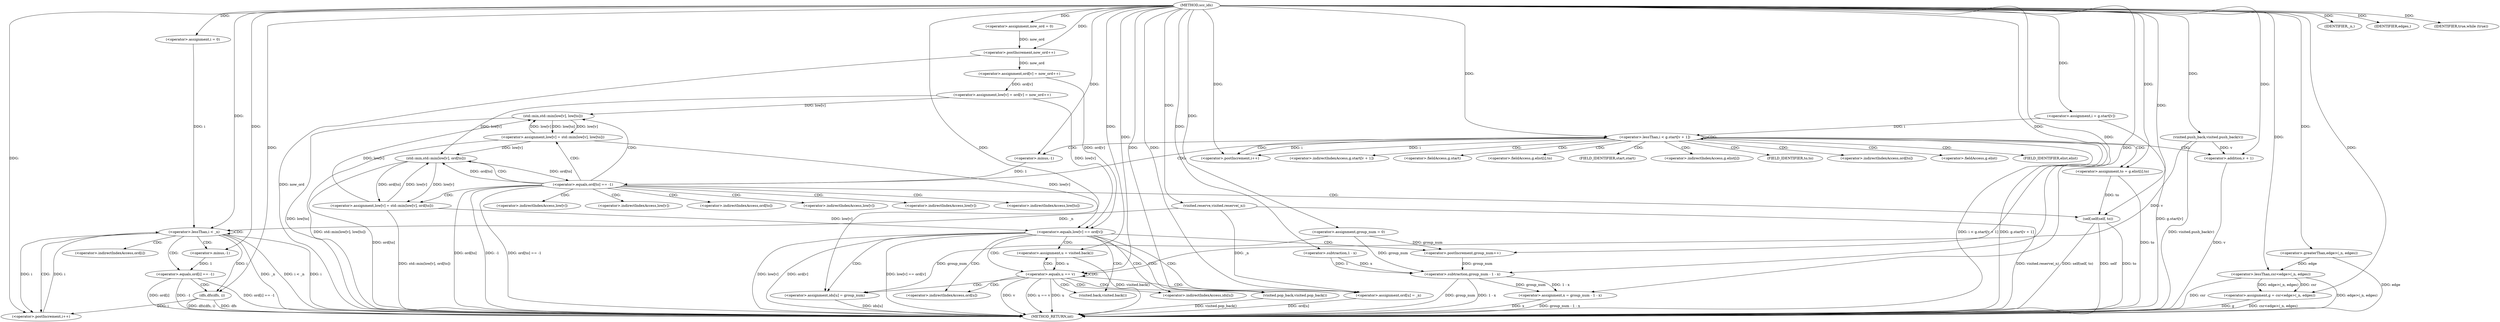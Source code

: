digraph "scc_ids" {  
"1005555" [label = "(METHOD,scc_ids)" ]
"1005725" [label = "(METHOD_RETURN,int)" ]
"1005558" [label = "(<operator>.assignment,g = csr<edge>(_n, edges))" ]
"1005568" [label = "(<operator>.assignment,now_ord = 0)" ]
"1005572" [label = "(<operator>.assignment,group_num = 0)" ]
"1005579" [label = "(visited.reserve,visited.reserve(_n))" ]
"1005582" [label = "(<operator>.assignment,low[v] = ord[v] = now_ord++)" ]
"1005592" [label = "(visited.push_back,visited.push_back(v))" ]
"1005696" [label = "(<operator>.assignment,i = 0)" ]
"1005699" [label = "(<operator>.lessThan,i < _n)" ]
"1005702" [label = "(<operator>.postIncrement,i++)" ]
"1005717" [label = "(<operator>.assignment,x = group_num - 1 - x)" ]
"1005560" [label = "(<operator>.lessThan,csr<edge>(_n, edges))" ]
"1005596" [label = "(<operator>.assignment,i = g.start[v])" ]
"1005603" [label = "(<operator>.lessThan,i < g.start[v + 1])" ]
"1005612" [label = "(<operator>.postIncrement,i++)" ]
"1005661" [label = "(<operator>.equals,low[v] == ord[v])" ]
"1005562" [label = "(<operator>.greaterThan,edge>(_n, edges))" ]
"1005586" [label = "(<operator>.assignment,ord[v] = now_ord++)" ]
"1005616" [label = "(<operator>.assignment,to = g.elist[i].to)" ]
"1005692" [label = "(<operator>.postIncrement,group_num++)" ]
"1005706" [label = "(<operator>.equals,ord[i] == -1)" ]
"1005712" [label = "(dfs,dfs(dfs, i))" ]
"1005719" [label = "(<operator>.subtraction,group_num - 1 - x)" ]
"1005565" [label = "(IDENTIFIER,_n,)" ]
"1005566" [label = "(IDENTIFIER,edges,)" ]
"1005590" [label = "(<operator>.postIncrement,now_ord++)" ]
"1005626" [label = "(<operator>.equals,ord[to] == -1)" ]
"1005670" [label = "(IDENTIFIER,true,while (true))" ]
"1005721" [label = "(<operator>.subtraction,1 - x)" ]
"1005609" [label = "(<operator>.addition,v + 1)" ]
"1005633" [label = "(self,self(self, to))" ]
"1005636" [label = "(<operator>.assignment,low[v] = std::min(low[v], low[to]))" ]
"1005673" [label = "(<operator>.assignment,u = visited.back())" ]
"1005676" [label = "(visited.pop_back,visited.pop_back())" ]
"1005677" [label = "(<operator>.assignment,ord[u] = _n)" ]
"1005682" [label = "(<operator>.assignment,ids[u] = group_num)" ]
"1005710" [label = "(<operator>.minus,-1)" ]
"1005630" [label = "(<operator>.minus,-1)" ]
"1005649" [label = "(<operator>.assignment,low[v] = std::min(low[v], ord[to]))" ]
"1005688" [label = "(<operator>.equals,u == v)" ]
"1005640" [label = "(std::min,std::min(low[v], low[to]))" ]
"1005653" [label = "(std::min,std::min(low[v], ord[to]))" ]
"1005605" [label = "(<operator>.indirectIndexAccess,g.start[v + 1])" ]
"1005606" [label = "(<operator>.fieldAccess,g.start)" ]
"1005618" [label = "(<operator>.fieldAccess,g.elist[i].to)" ]
"1005707" [label = "(<operator>.indirectIndexAccess,ord[i])" ]
"1005608" [label = "(FIELD_IDENTIFIER,start,start)" ]
"1005619" [label = "(<operator>.indirectIndexAccess,g.elist[i])" ]
"1005624" [label = "(FIELD_IDENTIFIER,to,to)" ]
"1005627" [label = "(<operator>.indirectIndexAccess,ord[to])" ]
"1005620" [label = "(<operator>.fieldAccess,g.elist)" ]
"1005637" [label = "(<operator>.indirectIndexAccess,low[v])" ]
"1005675" [label = "(visited.back,visited.back())" ]
"1005678" [label = "(<operator>.indirectIndexAccess,ord[u])" ]
"1005683" [label = "(<operator>.indirectIndexAccess,ids[u])" ]
"1005622" [label = "(FIELD_IDENTIFIER,elist,elist)" ]
"1005641" [label = "(<operator>.indirectIndexAccess,low[v])" ]
"1005644" [label = "(<operator>.indirectIndexAccess,low[to])" ]
"1005650" [label = "(<operator>.indirectIndexAccess,low[v])" ]
"1005654" [label = "(<operator>.indirectIndexAccess,low[v])" ]
"1005657" [label = "(<operator>.indirectIndexAccess,ord[to])" ]
  "1005558" -> "1005725"  [ label = "DDG: g"] 
  "1005560" -> "1005725"  [ label = "DDG: edge>(_n, edges)"] 
  "1005558" -> "1005725"  [ label = "DDG: csr<edge>(_n, edges)"] 
  "1005579" -> "1005725"  [ label = "DDG: visited.reserve(_n)"] 
  "1005590" -> "1005725"  [ label = "DDG: now_ord"] 
  "1005592" -> "1005725"  [ label = "DDG: visited.push_back(v)"] 
  "1005596" -> "1005725"  [ label = "DDG: g.start[v]"] 
  "1005609" -> "1005725"  [ label = "DDG: v"] 
  "1005603" -> "1005725"  [ label = "DDG: g.start[v + 1]"] 
  "1005603" -> "1005725"  [ label = "DDG: i < g.start[v + 1]"] 
  "1005661" -> "1005725"  [ label = "DDG: low[v]"] 
  "1005661" -> "1005725"  [ label = "DDG: ord[v]"] 
  "1005661" -> "1005725"  [ label = "DDG: low[v] == ord[v]"] 
  "1005673" -> "1005725"  [ label = "DDG: visited.back()"] 
  "1005676" -> "1005725"  [ label = "DDG: visited.pop_back()"] 
  "1005677" -> "1005725"  [ label = "DDG: ord[u]"] 
  "1005682" -> "1005725"  [ label = "DDG: ids[u]"] 
  "1005688" -> "1005725"  [ label = "DDG: u"] 
  "1005688" -> "1005725"  [ label = "DDG: v"] 
  "1005688" -> "1005725"  [ label = "DDG: u == v"] 
  "1005699" -> "1005725"  [ label = "DDG: i"] 
  "1005699" -> "1005725"  [ label = "DDG: _n"] 
  "1005699" -> "1005725"  [ label = "DDG: i < _n"] 
  "1005717" -> "1005725"  [ label = "DDG: x"] 
  "1005719" -> "1005725"  [ label = "DDG: group_num"] 
  "1005719" -> "1005725"  [ label = "DDG: 1 - x"] 
  "1005717" -> "1005725"  [ label = "DDG: group_num - 1 - x"] 
  "1005706" -> "1005725"  [ label = "DDG: ord[i]"] 
  "1005706" -> "1005725"  [ label = "DDG: -1"] 
  "1005706" -> "1005725"  [ label = "DDG: ord[i] == -1"] 
  "1005712" -> "1005725"  [ label = "DDG: dfs(dfs, i)"] 
  "1005616" -> "1005725"  [ label = "DDG: to"] 
  "1005626" -> "1005725"  [ label = "DDG: ord[to]"] 
  "1005626" -> "1005725"  [ label = "DDG: -1"] 
  "1005626" -> "1005725"  [ label = "DDG: ord[to] == -1"] 
  "1005653" -> "1005725"  [ label = "DDG: ord[to]"] 
  "1005649" -> "1005725"  [ label = "DDG: std::min(low[v], ord[to])"] 
  "1005633" -> "1005725"  [ label = "DDG: to"] 
  "1005633" -> "1005725"  [ label = "DDG: self(self, to)"] 
  "1005640" -> "1005725"  [ label = "DDG: low[to]"] 
  "1005636" -> "1005725"  [ label = "DDG: std::min(low[v], low[to])"] 
  "1005562" -> "1005725"  [ label = "DDG: edge"] 
  "1005712" -> "1005725"  [ label = "DDG: dfs"] 
  "1005633" -> "1005725"  [ label = "DDG: self"] 
  "1005560" -> "1005725"  [ label = "DDG: csr"] 
  "1005560" -> "1005558"  [ label = "DDG: csr"] 
  "1005560" -> "1005558"  [ label = "DDG: edge>(_n, edges)"] 
  "1005555" -> "1005568"  [ label = "DDG: "] 
  "1005555" -> "1005572"  [ label = "DDG: "] 
  "1005555" -> "1005558"  [ label = "DDG: "] 
  "1005555" -> "1005579"  [ label = "DDG: "] 
  "1005555" -> "1005696"  [ label = "DDG: "] 
  "1005719" -> "1005717"  [ label = "DDG: group_num"] 
  "1005719" -> "1005717"  [ label = "DDG: 1 - x"] 
  "1005555" -> "1005560"  [ label = "DDG: "] 
  "1005562" -> "1005560"  [ label = "DDG: edge"] 
  "1005586" -> "1005582"  [ label = "DDG: ord[v]"] 
  "1005555" -> "1005592"  [ label = "DDG: "] 
  "1005696" -> "1005699"  [ label = "DDG: i"] 
  "1005702" -> "1005699"  [ label = "DDG: i"] 
  "1005555" -> "1005699"  [ label = "DDG: "] 
  "1005579" -> "1005699"  [ label = "DDG: _n"] 
  "1005699" -> "1005702"  [ label = "DDG: i"] 
  "1005712" -> "1005702"  [ label = "DDG: i"] 
  "1005555" -> "1005702"  [ label = "DDG: "] 
  "1005555" -> "1005717"  [ label = "DDG: "] 
  "1005555" -> "1005562"  [ label = "DDG: "] 
  "1005590" -> "1005586"  [ label = "DDG: now_ord"] 
  "1005555" -> "1005596"  [ label = "DDG: "] 
  "1005596" -> "1005603"  [ label = "DDG: i"] 
  "1005612" -> "1005603"  [ label = "DDG: i"] 
  "1005555" -> "1005603"  [ label = "DDG: "] 
  "1005603" -> "1005612"  [ label = "DDG: i"] 
  "1005555" -> "1005612"  [ label = "DDG: "] 
  "1005582" -> "1005661"  [ label = "DDG: low[v]"] 
  "1005649" -> "1005661"  [ label = "DDG: low[v]"] 
  "1005636" -> "1005661"  [ label = "DDG: low[v]"] 
  "1005586" -> "1005661"  [ label = "DDG: ord[v]"] 
  "1005572" -> "1005719"  [ label = "DDG: group_num"] 
  "1005692" -> "1005719"  [ label = "DDG: group_num"] 
  "1005555" -> "1005719"  [ label = "DDG: "] 
  "1005721" -> "1005719"  [ label = "DDG: x"] 
  "1005721" -> "1005719"  [ label = "DDG: 1"] 
  "1005555" -> "1005565"  [ label = "DDG: "] 
  "1005555" -> "1005566"  [ label = "DDG: "] 
  "1005568" -> "1005590"  [ label = "DDG: now_ord"] 
  "1005555" -> "1005590"  [ label = "DDG: "] 
  "1005555" -> "1005616"  [ label = "DDG: "] 
  "1005555" -> "1005670"  [ label = "DDG: "] 
  "1005572" -> "1005692"  [ label = "DDG: group_num"] 
  "1005555" -> "1005692"  [ label = "DDG: "] 
  "1005710" -> "1005706"  [ label = "DDG: 1"] 
  "1005555" -> "1005712"  [ label = "DDG: "] 
  "1005699" -> "1005712"  [ label = "DDG: i"] 
  "1005555" -> "1005721"  [ label = "DDG: "] 
  "1005592" -> "1005609"  [ label = "DDG: v"] 
  "1005555" -> "1005609"  [ label = "DDG: "] 
  "1005653" -> "1005626"  [ label = "DDG: ord[to]"] 
  "1005630" -> "1005626"  [ label = "DDG: 1"] 
  "1005640" -> "1005636"  [ label = "DDG: low[v]"] 
  "1005640" -> "1005636"  [ label = "DDG: low[to]"] 
  "1005555" -> "1005673"  [ label = "DDG: "] 
  "1005555" -> "1005676"  [ label = "DDG: "] 
  "1005579" -> "1005677"  [ label = "DDG: _n"] 
  "1005555" -> "1005677"  [ label = "DDG: "] 
  "1005572" -> "1005682"  [ label = "DDG: group_num"] 
  "1005555" -> "1005682"  [ label = "DDG: "] 
  "1005555" -> "1005710"  [ label = "DDG: "] 
  "1005555" -> "1005630"  [ label = "DDG: "] 
  "1005555" -> "1005633"  [ label = "DDG: "] 
  "1005616" -> "1005633"  [ label = "DDG: to"] 
  "1005653" -> "1005649"  [ label = "DDG: ord[to]"] 
  "1005653" -> "1005649"  [ label = "DDG: low[v]"] 
  "1005582" -> "1005640"  [ label = "DDG: low[v]"] 
  "1005649" -> "1005640"  [ label = "DDG: low[v]"] 
  "1005636" -> "1005640"  [ label = "DDG: low[v]"] 
  "1005673" -> "1005688"  [ label = "DDG: u"] 
  "1005555" -> "1005688"  [ label = "DDG: "] 
  "1005592" -> "1005688"  [ label = "DDG: v"] 
  "1005582" -> "1005653"  [ label = "DDG: low[v]"] 
  "1005649" -> "1005653"  [ label = "DDG: low[v]"] 
  "1005636" -> "1005653"  [ label = "DDG: low[v]"] 
  "1005626" -> "1005653"  [ label = "DDG: ord[to]"] 
  "1005699" -> "1005710"  [ label = "CDG: "] 
  "1005699" -> "1005699"  [ label = "CDG: "] 
  "1005699" -> "1005707"  [ label = "CDG: "] 
  "1005699" -> "1005706"  [ label = "CDG: "] 
  "1005699" -> "1005702"  [ label = "CDG: "] 
  "1005603" -> "1005616"  [ label = "CDG: "] 
  "1005603" -> "1005627"  [ label = "CDG: "] 
  "1005603" -> "1005609"  [ label = "CDG: "] 
  "1005603" -> "1005605"  [ label = "CDG: "] 
  "1005603" -> "1005624"  [ label = "CDG: "] 
  "1005603" -> "1005618"  [ label = "CDG: "] 
  "1005603" -> "1005603"  [ label = "CDG: "] 
  "1005603" -> "1005626"  [ label = "CDG: "] 
  "1005603" -> "1005612"  [ label = "CDG: "] 
  "1005603" -> "1005630"  [ label = "CDG: "] 
  "1005603" -> "1005620"  [ label = "CDG: "] 
  "1005603" -> "1005619"  [ label = "CDG: "] 
  "1005603" -> "1005622"  [ label = "CDG: "] 
  "1005603" -> "1005606"  [ label = "CDG: "] 
  "1005603" -> "1005608"  [ label = "CDG: "] 
  "1005661" -> "1005692"  [ label = "CDG: "] 
  "1005661" -> "1005673"  [ label = "CDG: "] 
  "1005661" -> "1005682"  [ label = "CDG: "] 
  "1005661" -> "1005678"  [ label = "CDG: "] 
  "1005661" -> "1005688"  [ label = "CDG: "] 
  "1005661" -> "1005676"  [ label = "CDG: "] 
  "1005661" -> "1005677"  [ label = "CDG: "] 
  "1005661" -> "1005675"  [ label = "CDG: "] 
  "1005661" -> "1005683"  [ label = "CDG: "] 
  "1005706" -> "1005712"  [ label = "CDG: "] 
  "1005626" -> "1005644"  [ label = "CDG: "] 
  "1005626" -> "1005633"  [ label = "CDG: "] 
  "1005626" -> "1005641"  [ label = "CDG: "] 
  "1005626" -> "1005650"  [ label = "CDG: "] 
  "1005626" -> "1005654"  [ label = "CDG: "] 
  "1005626" -> "1005637"  [ label = "CDG: "] 
  "1005626" -> "1005649"  [ label = "CDG: "] 
  "1005626" -> "1005653"  [ label = "CDG: "] 
  "1005626" -> "1005640"  [ label = "CDG: "] 
  "1005626" -> "1005657"  [ label = "CDG: "] 
  "1005626" -> "1005636"  [ label = "CDG: "] 
  "1005688" -> "1005673"  [ label = "CDG: "] 
  "1005688" -> "1005682"  [ label = "CDG: "] 
  "1005688" -> "1005678"  [ label = "CDG: "] 
  "1005688" -> "1005688"  [ label = "CDG: "] 
  "1005688" -> "1005676"  [ label = "CDG: "] 
  "1005688" -> "1005677"  [ label = "CDG: "] 
  "1005688" -> "1005675"  [ label = "CDG: "] 
  "1005688" -> "1005683"  [ label = "CDG: "] 
}
